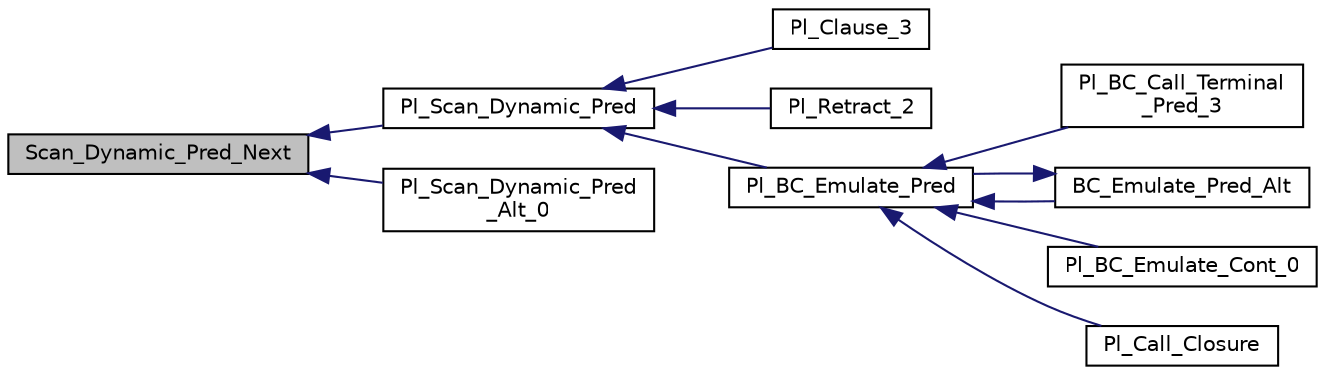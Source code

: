 digraph "Scan_Dynamic_Pred_Next"
{
  edge [fontname="Helvetica",fontsize="10",labelfontname="Helvetica",labelfontsize="10"];
  node [fontname="Helvetica",fontsize="10",shape=record];
  rankdir="LR";
  Node1 [label="Scan_Dynamic_Pred_Next",height=0.2,width=0.4,color="black", fillcolor="grey75", style="filled", fontcolor="black"];
  Node1 -> Node2 [dir="back",color="midnightblue",fontsize="10",style="solid",fontname="Helvetica"];
  Node2 [label="Pl_Scan_Dynamic_Pred",height=0.2,width=0.4,color="black", fillcolor="white", style="filled",URL="$dynam__supp_8h.html#ad7b836ca5b36d7839115b035aa0d1944"];
  Node2 -> Node3 [dir="back",color="midnightblue",fontsize="10",style="solid",fontname="Helvetica"];
  Node3 [label="Pl_Clause_3",height=0.2,width=0.4,color="black", fillcolor="white", style="filled",URL="$assert__c_8c.html#a8515a7d3fed2843f6596cff3dcf0b19a"];
  Node2 -> Node4 [dir="back",color="midnightblue",fontsize="10",style="solid",fontname="Helvetica"];
  Node4 [label="Pl_Retract_2",height=0.2,width=0.4,color="black", fillcolor="white", style="filled",URL="$assert__c_8c.html#a3bb1c6a0ff26397bf50be7d9c49d64a6"];
  Node2 -> Node5 [dir="back",color="midnightblue",fontsize="10",style="solid",fontname="Helvetica"];
  Node5 [label="Pl_BC_Emulate_Pred",height=0.2,width=0.4,color="black", fillcolor="white", style="filled",URL="$bc__supp_8h.html#a8a045e53639fe083b9e018f119e754e4"];
  Node5 -> Node6 [dir="back",color="midnightblue",fontsize="10",style="solid",fontname="Helvetica"];
  Node6 [label="Pl_BC_Call_Terminal\l_Pred_3",height=0.2,width=0.4,color="black", fillcolor="white", style="filled",URL="$bc__supp_8c.html#a972dcf547f043fb0988173c77a2f521f"];
  Node5 -> Node7 [dir="back",color="midnightblue",fontsize="10",style="solid",fontname="Helvetica"];
  Node7 [label="BC_Emulate_Pred_Alt",height=0.2,width=0.4,color="black", fillcolor="white", style="filled",URL="$bc__supp_8c.html#af5eb08f345855ac14975d4366243dbc5"];
  Node7 -> Node5 [dir="back",color="midnightblue",fontsize="10",style="solid",fontname="Helvetica"];
  Node5 -> Node8 [dir="back",color="midnightblue",fontsize="10",style="solid",fontname="Helvetica"];
  Node8 [label="Pl_BC_Emulate_Cont_0",height=0.2,width=0.4,color="black", fillcolor="white", style="filled",URL="$bc__supp_8c.html#a3eaaadb92bd63dd9a3f63436a81a3dcc"];
  Node5 -> Node9 [dir="back",color="midnightblue",fontsize="10",style="solid",fontname="Helvetica"];
  Node9 [label="Pl_Call_Closure",height=0.2,width=0.4,color="black", fillcolor="white", style="filled",URL="$call__args__c_8c.html#af6fb473d73263063c7c2361e4c6a8981"];
  Node1 -> Node10 [dir="back",color="midnightblue",fontsize="10",style="solid",fontname="Helvetica"];
  Node10 [label="Pl_Scan_Dynamic_Pred\l_Alt_0",height=0.2,width=0.4,color="black", fillcolor="white", style="filled",URL="$dynam__supp_8c.html#a40b9fab632a61aea2e1a52ad1c1fa4c8"];
}
